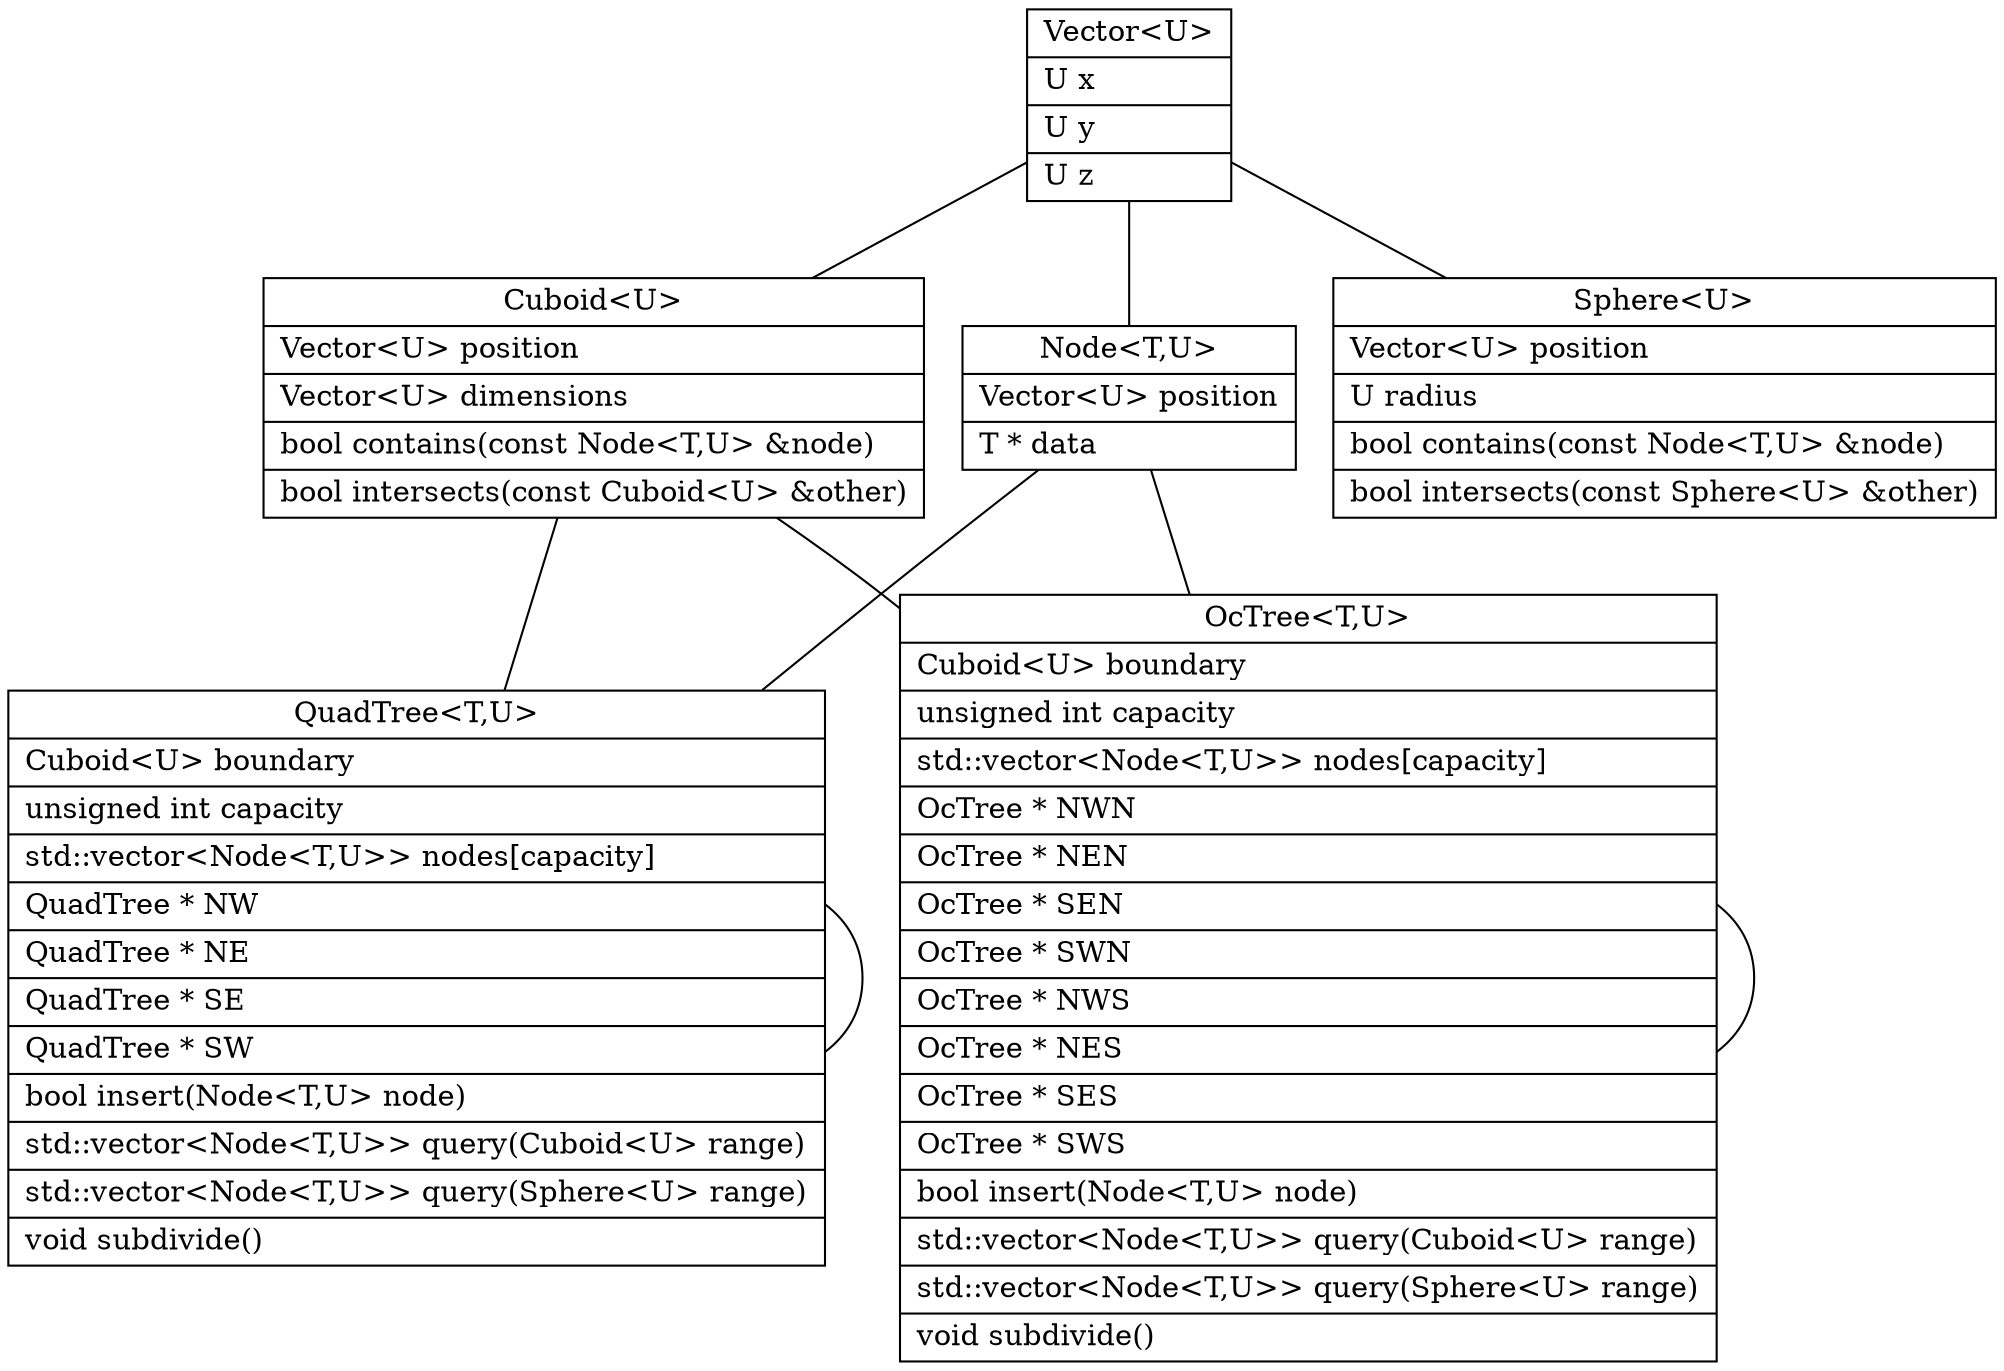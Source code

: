 graph classes {
	
	graph [bgcolor=transparent]
	node [shape=record,style=filled,fillcolor=white]

	Vector [label="{Vector\<U\>|
			  U x\l|
			  U y\l|
			  U z\l}"]

	Element [label="{Node\<T,U\>|
			  Vector\<U\> position\l|
			  T * data\l}"]

	Sphere [label="{Sphere\<U\>|
			Vector\<U\> position\l|
			U radius\l|
			bool contains(const Node\<T,U\> &node)\l|
			bool intersects(const Sphere\<U\> &other)\l}"]

	Cuboid [label="{Cuboid\<U\>|
			Vector\<U\> position\l|
			Vector\<U\> dimensions\l|
			bool contains(const Node\<T,U\> &node)\l|
			bool intersects(const Cuboid\<U\> &other)\l}"]

	QuadTree [label="{QuadTree\<T,U\>|
			   Cuboid\<U\> boundary\l|
			   unsigned int capacity\l|
			   std::vector\<Node\<T,U\>\> nodes[capacity]\l|
			   QuadTree * NW\l|
			   QuadTree * NE\l|
			   QuadTree * SE\l|
			   QuadTree * SW\l|
			   bool insert(Node\<T,U\> node)\l|
			   std::vector\<Node\<T,U\>\> query(Cuboid\<U\> range)\l|
			   std::vector\<Node\<T,U\>\> query(Sphere\<U\> range)\l|
			   void subdivide()\l}"]
	
	OcTree [label="{OcTree\<T,U\>|
			  Cuboid\<U\> boundary\l|
			  unsigned int capacity\l|
			  std::vector\<Node\<T,U\>\> nodes[capacity]\l|
			  OcTree * NWN\l|
			  OcTree * NEN\l|
			  OcTree * SEN\l|
			  OcTree * SWN\l|
			  OcTree * NWS\l|
			  OcTree * NES\l|
			  OcTree * SES\l|
			  OcTree * SWS\l|
			  bool insert(Node\<T,U\> node)\l|
			  std::vector\<Node\<T,U\>\> query(Cuboid\<U\> range)\l|
			  std::vector\<Node\<T,U\>\> query(Sphere\<U\> range)\l|
			  void subdivide()\l}"]
	
	Vector -- Element
	Vector -- Cuboid
	Vector -- Sphere
	Element -- QuadTree
	Element -- OcTree
	Cuboid -- QuadTree
	Cuboid -- OcTree
	QuadTree -- QuadTree
	OcTree -- OcTree

}

